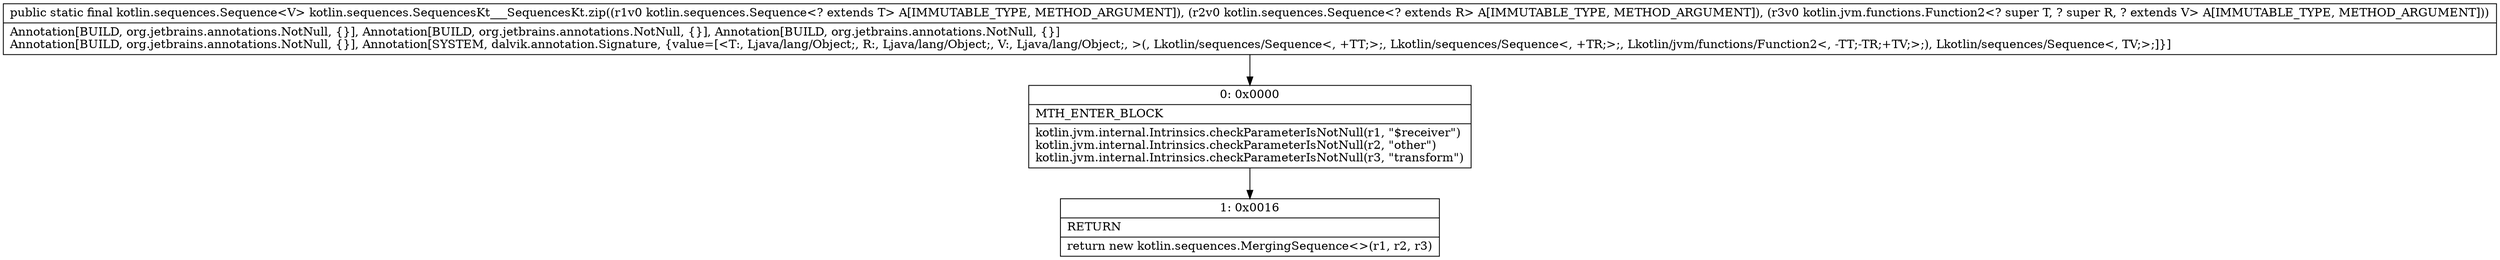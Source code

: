 digraph "CFG forkotlin.sequences.SequencesKt___SequencesKt.zip(Lkotlin\/sequences\/Sequence;Lkotlin\/sequences\/Sequence;Lkotlin\/jvm\/functions\/Function2;)Lkotlin\/sequences\/Sequence;" {
Node_0 [shape=record,label="{0\:\ 0x0000|MTH_ENTER_BLOCK\l|kotlin.jvm.internal.Intrinsics.checkParameterIsNotNull(r1, \"$receiver\")\lkotlin.jvm.internal.Intrinsics.checkParameterIsNotNull(r2, \"other\")\lkotlin.jvm.internal.Intrinsics.checkParameterIsNotNull(r3, \"transform\")\l}"];
Node_1 [shape=record,label="{1\:\ 0x0016|RETURN\l|return new kotlin.sequences.MergingSequence\<\>(r1, r2, r3)\l}"];
MethodNode[shape=record,label="{public static final kotlin.sequences.Sequence\<V\> kotlin.sequences.SequencesKt___SequencesKt.zip((r1v0 kotlin.sequences.Sequence\<? extends T\> A[IMMUTABLE_TYPE, METHOD_ARGUMENT]), (r2v0 kotlin.sequences.Sequence\<? extends R\> A[IMMUTABLE_TYPE, METHOD_ARGUMENT]), (r3v0 kotlin.jvm.functions.Function2\<? super T, ? super R, ? extends V\> A[IMMUTABLE_TYPE, METHOD_ARGUMENT]))  | Annotation[BUILD, org.jetbrains.annotations.NotNull, \{\}], Annotation[BUILD, org.jetbrains.annotations.NotNull, \{\}], Annotation[BUILD, org.jetbrains.annotations.NotNull, \{\}]\lAnnotation[BUILD, org.jetbrains.annotations.NotNull, \{\}], Annotation[SYSTEM, dalvik.annotation.Signature, \{value=[\<T:, Ljava\/lang\/Object;, R:, Ljava\/lang\/Object;, V:, Ljava\/lang\/Object;, \>(, Lkotlin\/sequences\/Sequence\<, +TT;\>;, Lkotlin\/sequences\/Sequence\<, +TR;\>;, Lkotlin\/jvm\/functions\/Function2\<, \-TT;\-TR;+TV;\>;), Lkotlin\/sequences\/Sequence\<, TV;\>;]\}]\l}"];
MethodNode -> Node_0;
Node_0 -> Node_1;
}

